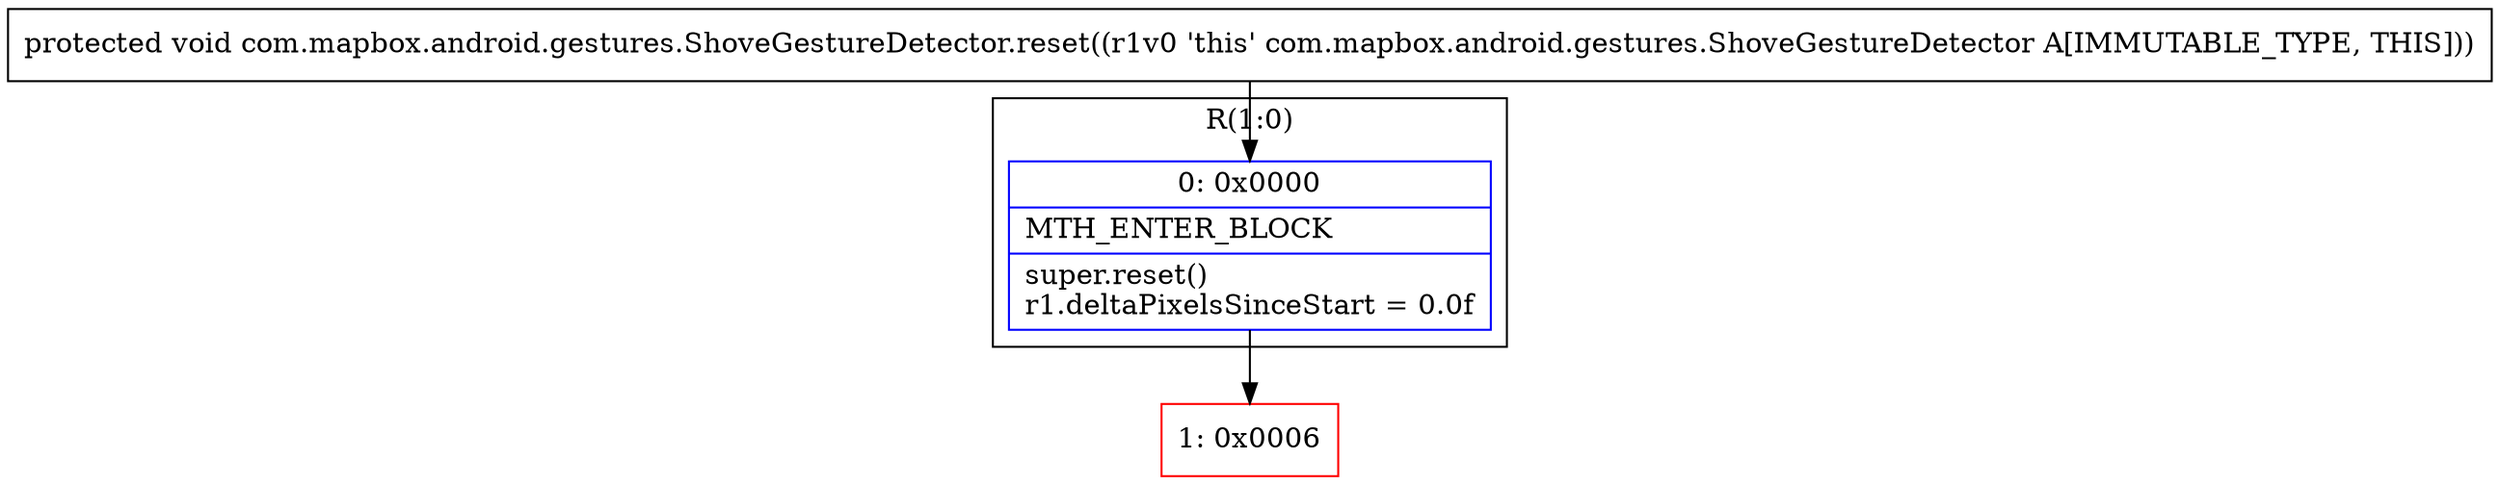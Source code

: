 digraph "CFG forcom.mapbox.android.gestures.ShoveGestureDetector.reset()V" {
subgraph cluster_Region_314189477 {
label = "R(1:0)";
node [shape=record,color=blue];
Node_0 [shape=record,label="{0\:\ 0x0000|MTH_ENTER_BLOCK\l|super.reset()\lr1.deltaPixelsSinceStart = 0.0f\l}"];
}
Node_1 [shape=record,color=red,label="{1\:\ 0x0006}"];
MethodNode[shape=record,label="{protected void com.mapbox.android.gestures.ShoveGestureDetector.reset((r1v0 'this' com.mapbox.android.gestures.ShoveGestureDetector A[IMMUTABLE_TYPE, THIS])) }"];
MethodNode -> Node_0;
Node_0 -> Node_1;
}

